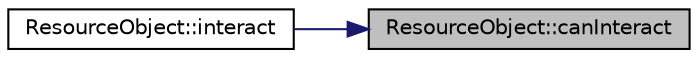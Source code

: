 digraph "ResourceObject::canInteract"
{
 // LATEX_PDF_SIZE
  edge [fontname="Helvetica",fontsize="10",labelfontname="Helvetica",labelfontsize="10"];
  node [fontname="Helvetica",fontsize="10",shape=record];
  rankdir="RL";
  Node1 [label="ResourceObject::canInteract",height=0.2,width=0.4,color="black", fillcolor="grey75", style="filled", fontcolor="black",tooltip="Check if the entity can interact with the object."];
  Node1 -> Node2 [dir="back",color="midnightblue",fontsize="10",style="solid",fontname="Helvetica"];
  Node2 [label="ResourceObject::interact",height=0.2,width=0.4,color="black", fillcolor="white", style="filled",URL="$classResourceObject.html#aaee08d1b37836242c2ede45abbf7df71",tooltip="Interact with the object."];
}
